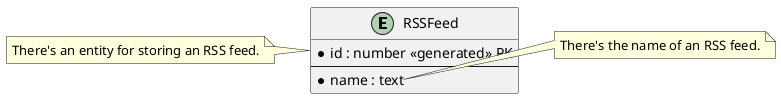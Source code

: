 @startuml

entity RSSFeed {
    * id : number <<generated>> PK
    --
    * name : text
}
note left
    There's an entity for storing an RSS feed.
end note
note right of RSSFeed::name
    There's the name of an RSS feed.
end note

@enduml